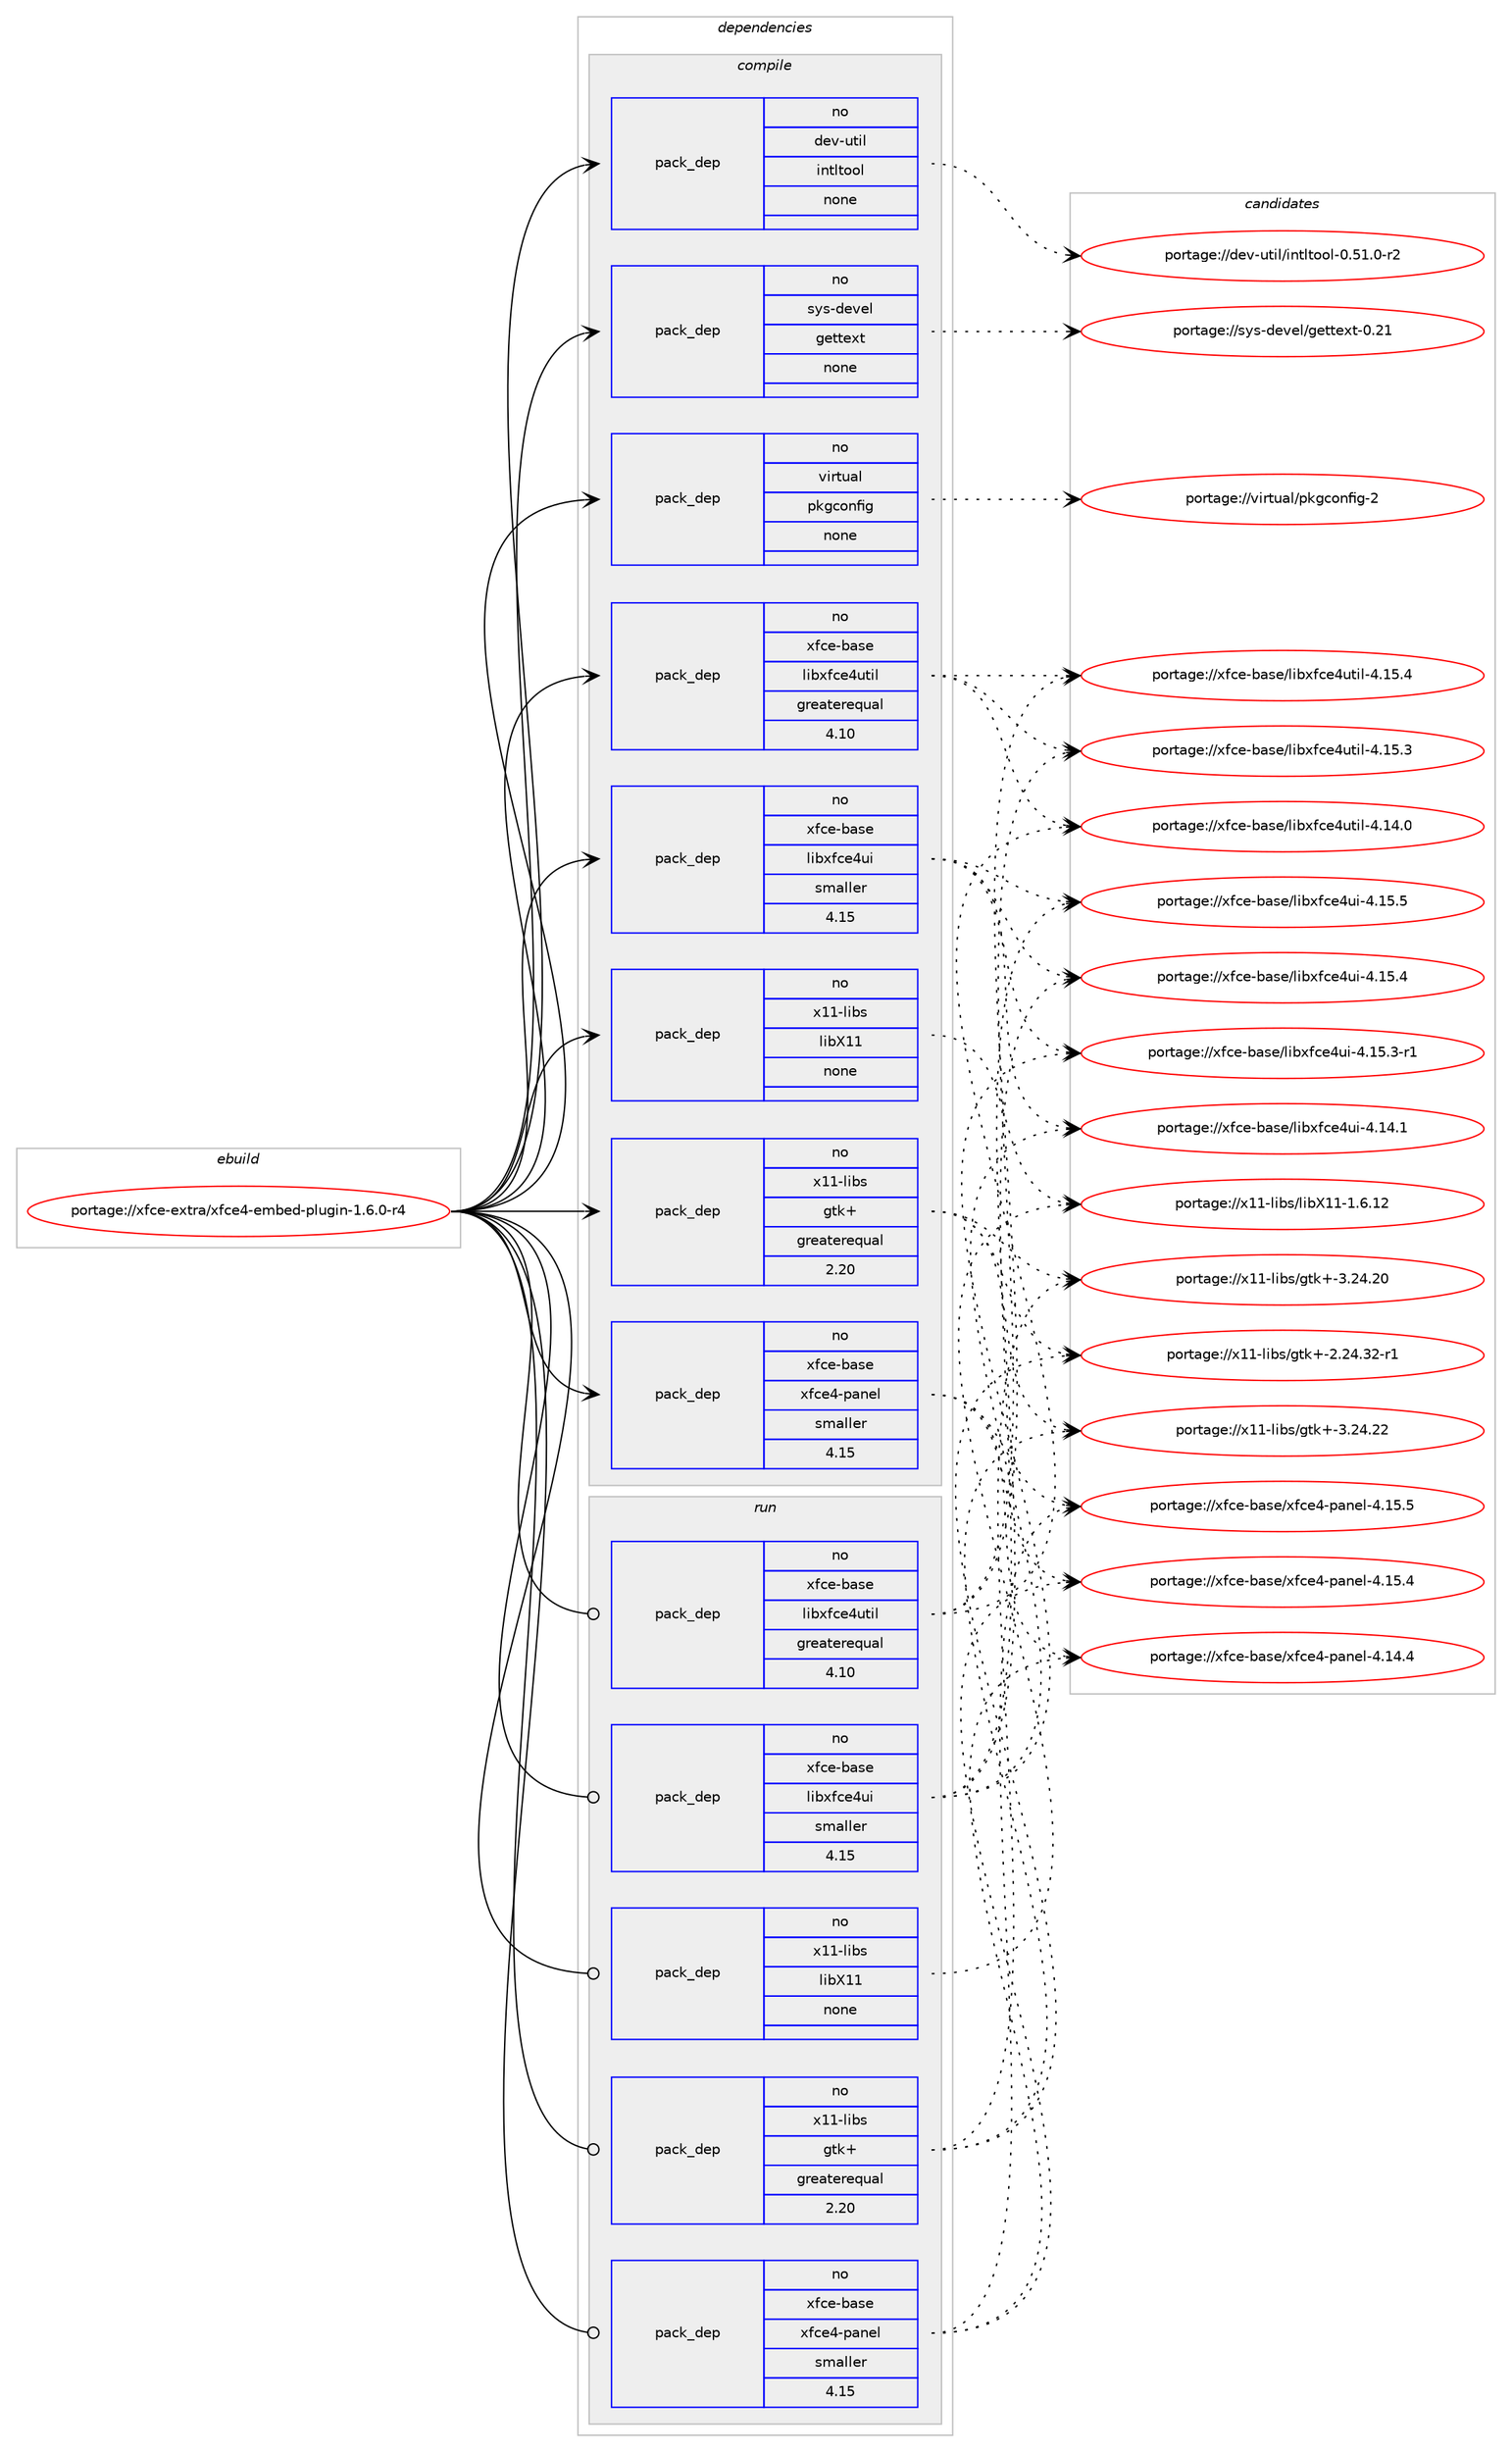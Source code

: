 digraph prolog {

# *************
# Graph options
# *************

newrank=true;
concentrate=true;
compound=true;
graph [rankdir=LR,fontname=Helvetica,fontsize=10,ranksep=1.5];#, ranksep=2.5, nodesep=0.2];
edge  [arrowhead=vee];
node  [fontname=Helvetica,fontsize=10];

# **********
# The ebuild
# **********

subgraph cluster_leftcol {
color=gray;
rank=same;
label=<<i>ebuild</i>>;
id [label="portage://xfce-extra/xfce4-embed-plugin-1.6.0-r4", color=red, width=4, href="../xfce-extra/xfce4-embed-plugin-1.6.0-r4.svg"];
}

# ****************
# The dependencies
# ****************

subgraph cluster_midcol {
color=gray;
label=<<i>dependencies</i>>;
subgraph cluster_compile {
fillcolor="#eeeeee";
style=filled;
label=<<i>compile</i>>;
subgraph pack108 {
dependency111 [label=<<TABLE BORDER="0" CELLBORDER="1" CELLSPACING="0" CELLPADDING="4" WIDTH="220"><TR><TD ROWSPAN="6" CELLPADDING="30">pack_dep</TD></TR><TR><TD WIDTH="110">no</TD></TR><TR><TD>dev-util</TD></TR><TR><TD>intltool</TD></TR><TR><TD>none</TD></TR><TR><TD></TD></TR></TABLE>>, shape=none, color=blue];
}
id:e -> dependency111:w [weight=20,style="solid",arrowhead="vee"];
subgraph pack109 {
dependency112 [label=<<TABLE BORDER="0" CELLBORDER="1" CELLSPACING="0" CELLPADDING="4" WIDTH="220"><TR><TD ROWSPAN="6" CELLPADDING="30">pack_dep</TD></TR><TR><TD WIDTH="110">no</TD></TR><TR><TD>sys-devel</TD></TR><TR><TD>gettext</TD></TR><TR><TD>none</TD></TR><TR><TD></TD></TR></TABLE>>, shape=none, color=blue];
}
id:e -> dependency112:w [weight=20,style="solid",arrowhead="vee"];
subgraph pack110 {
dependency113 [label=<<TABLE BORDER="0" CELLBORDER="1" CELLSPACING="0" CELLPADDING="4" WIDTH="220"><TR><TD ROWSPAN="6" CELLPADDING="30">pack_dep</TD></TR><TR><TD WIDTH="110">no</TD></TR><TR><TD>virtual</TD></TR><TR><TD>pkgconfig</TD></TR><TR><TD>none</TD></TR><TR><TD></TD></TR></TABLE>>, shape=none, color=blue];
}
id:e -> dependency113:w [weight=20,style="solid",arrowhead="vee"];
subgraph pack111 {
dependency114 [label=<<TABLE BORDER="0" CELLBORDER="1" CELLSPACING="0" CELLPADDING="4" WIDTH="220"><TR><TD ROWSPAN="6" CELLPADDING="30">pack_dep</TD></TR><TR><TD WIDTH="110">no</TD></TR><TR><TD>x11-libs</TD></TR><TR><TD>gtk+</TD></TR><TR><TD>greaterequal</TD></TR><TR><TD>2.20</TD></TR></TABLE>>, shape=none, color=blue];
}
id:e -> dependency114:w [weight=20,style="solid",arrowhead="vee"];
subgraph pack112 {
dependency115 [label=<<TABLE BORDER="0" CELLBORDER="1" CELLSPACING="0" CELLPADDING="4" WIDTH="220"><TR><TD ROWSPAN="6" CELLPADDING="30">pack_dep</TD></TR><TR><TD WIDTH="110">no</TD></TR><TR><TD>x11-libs</TD></TR><TR><TD>libX11</TD></TR><TR><TD>none</TD></TR><TR><TD></TD></TR></TABLE>>, shape=none, color=blue];
}
id:e -> dependency115:w [weight=20,style="solid",arrowhead="vee"];
subgraph pack113 {
dependency116 [label=<<TABLE BORDER="0" CELLBORDER="1" CELLSPACING="0" CELLPADDING="4" WIDTH="220"><TR><TD ROWSPAN="6" CELLPADDING="30">pack_dep</TD></TR><TR><TD WIDTH="110">no</TD></TR><TR><TD>xfce-base</TD></TR><TR><TD>libxfce4ui</TD></TR><TR><TD>smaller</TD></TR><TR><TD>4.15</TD></TR></TABLE>>, shape=none, color=blue];
}
id:e -> dependency116:w [weight=20,style="solid",arrowhead="vee"];
subgraph pack114 {
dependency117 [label=<<TABLE BORDER="0" CELLBORDER="1" CELLSPACING="0" CELLPADDING="4" WIDTH="220"><TR><TD ROWSPAN="6" CELLPADDING="30">pack_dep</TD></TR><TR><TD WIDTH="110">no</TD></TR><TR><TD>xfce-base</TD></TR><TR><TD>libxfce4util</TD></TR><TR><TD>greaterequal</TD></TR><TR><TD>4.10</TD></TR></TABLE>>, shape=none, color=blue];
}
id:e -> dependency117:w [weight=20,style="solid",arrowhead="vee"];
subgraph pack115 {
dependency118 [label=<<TABLE BORDER="0" CELLBORDER="1" CELLSPACING="0" CELLPADDING="4" WIDTH="220"><TR><TD ROWSPAN="6" CELLPADDING="30">pack_dep</TD></TR><TR><TD WIDTH="110">no</TD></TR><TR><TD>xfce-base</TD></TR><TR><TD>xfce4-panel</TD></TR><TR><TD>smaller</TD></TR><TR><TD>4.15</TD></TR></TABLE>>, shape=none, color=blue];
}
id:e -> dependency118:w [weight=20,style="solid",arrowhead="vee"];
}
subgraph cluster_compileandrun {
fillcolor="#eeeeee";
style=filled;
label=<<i>compile and run</i>>;
}
subgraph cluster_run {
fillcolor="#eeeeee";
style=filled;
label=<<i>run</i>>;
subgraph pack116 {
dependency119 [label=<<TABLE BORDER="0" CELLBORDER="1" CELLSPACING="0" CELLPADDING="4" WIDTH="220"><TR><TD ROWSPAN="6" CELLPADDING="30">pack_dep</TD></TR><TR><TD WIDTH="110">no</TD></TR><TR><TD>x11-libs</TD></TR><TR><TD>gtk+</TD></TR><TR><TD>greaterequal</TD></TR><TR><TD>2.20</TD></TR></TABLE>>, shape=none, color=blue];
}
id:e -> dependency119:w [weight=20,style="solid",arrowhead="odot"];
subgraph pack117 {
dependency120 [label=<<TABLE BORDER="0" CELLBORDER="1" CELLSPACING="0" CELLPADDING="4" WIDTH="220"><TR><TD ROWSPAN="6" CELLPADDING="30">pack_dep</TD></TR><TR><TD WIDTH="110">no</TD></TR><TR><TD>x11-libs</TD></TR><TR><TD>libX11</TD></TR><TR><TD>none</TD></TR><TR><TD></TD></TR></TABLE>>, shape=none, color=blue];
}
id:e -> dependency120:w [weight=20,style="solid",arrowhead="odot"];
subgraph pack118 {
dependency121 [label=<<TABLE BORDER="0" CELLBORDER="1" CELLSPACING="0" CELLPADDING="4" WIDTH="220"><TR><TD ROWSPAN="6" CELLPADDING="30">pack_dep</TD></TR><TR><TD WIDTH="110">no</TD></TR><TR><TD>xfce-base</TD></TR><TR><TD>libxfce4ui</TD></TR><TR><TD>smaller</TD></TR><TR><TD>4.15</TD></TR></TABLE>>, shape=none, color=blue];
}
id:e -> dependency121:w [weight=20,style="solid",arrowhead="odot"];
subgraph pack119 {
dependency122 [label=<<TABLE BORDER="0" CELLBORDER="1" CELLSPACING="0" CELLPADDING="4" WIDTH="220"><TR><TD ROWSPAN="6" CELLPADDING="30">pack_dep</TD></TR><TR><TD WIDTH="110">no</TD></TR><TR><TD>xfce-base</TD></TR><TR><TD>libxfce4util</TD></TR><TR><TD>greaterequal</TD></TR><TR><TD>4.10</TD></TR></TABLE>>, shape=none, color=blue];
}
id:e -> dependency122:w [weight=20,style="solid",arrowhead="odot"];
subgraph pack120 {
dependency123 [label=<<TABLE BORDER="0" CELLBORDER="1" CELLSPACING="0" CELLPADDING="4" WIDTH="220"><TR><TD ROWSPAN="6" CELLPADDING="30">pack_dep</TD></TR><TR><TD WIDTH="110">no</TD></TR><TR><TD>xfce-base</TD></TR><TR><TD>xfce4-panel</TD></TR><TR><TD>smaller</TD></TR><TR><TD>4.15</TD></TR></TABLE>>, shape=none, color=blue];
}
id:e -> dependency123:w [weight=20,style="solid",arrowhead="odot"];
}
}

# **************
# The candidates
# **************

subgraph cluster_choices {
rank=same;
color=gray;
label=<<i>candidates</i>>;

subgraph choice108 {
color=black;
nodesep=1;
choice1001011184511711610510847105110116108116111111108454846534946484511450 [label="portage://dev-util/intltool-0.51.0-r2", color=red, width=4,href="../dev-util/intltool-0.51.0-r2.svg"];
dependency111:e -> choice1001011184511711610510847105110116108116111111108454846534946484511450:w [style=dotted,weight="100"];
}
subgraph choice109 {
color=black;
nodesep=1;
choice11512111545100101118101108471031011161161011201164548465049 [label="portage://sys-devel/gettext-0.21", color=red, width=4,href="../sys-devel/gettext-0.21.svg"];
dependency112:e -> choice11512111545100101118101108471031011161161011201164548465049:w [style=dotted,weight="100"];
}
subgraph choice110 {
color=black;
nodesep=1;
choice1181051141161179710847112107103991111101021051034550 [label="portage://virtual/pkgconfig-2", color=red, width=4,href="../virtual/pkgconfig-2.svg"];
dependency113:e -> choice1181051141161179710847112107103991111101021051034550:w [style=dotted,weight="100"];
}
subgraph choice111 {
color=black;
nodesep=1;
choice1204949451081059811547103116107434551465052465050 [label="portage://x11-libs/gtk+-3.24.22", color=red, width=4,href="../x11-libs/gtk+-3.24.22.svg"];
choice1204949451081059811547103116107434551465052465048 [label="portage://x11-libs/gtk+-3.24.20", color=red, width=4,href="../x11-libs/gtk+-3.24.20.svg"];
choice12049494510810598115471031161074345504650524651504511449 [label="portage://x11-libs/gtk+-2.24.32-r1", color=red, width=4,href="../x11-libs/gtk+-2.24.32-r1.svg"];
dependency114:e -> choice1204949451081059811547103116107434551465052465050:w [style=dotted,weight="100"];
dependency114:e -> choice1204949451081059811547103116107434551465052465048:w [style=dotted,weight="100"];
dependency114:e -> choice12049494510810598115471031161074345504650524651504511449:w [style=dotted,weight="100"];
}
subgraph choice112 {
color=black;
nodesep=1;
choice12049494510810598115471081059888494945494654464950 [label="portage://x11-libs/libX11-1.6.12", color=red, width=4,href="../x11-libs/libX11-1.6.12.svg"];
dependency115:e -> choice12049494510810598115471081059888494945494654464950:w [style=dotted,weight="100"];
}
subgraph choice113 {
color=black;
nodesep=1;
choice120102991014598971151014710810598120102991015211710545524649534653 [label="portage://xfce-base/libxfce4ui-4.15.5", color=red, width=4,href="../xfce-base/libxfce4ui-4.15.5.svg"];
choice120102991014598971151014710810598120102991015211710545524649534652 [label="portage://xfce-base/libxfce4ui-4.15.4", color=red, width=4,href="../xfce-base/libxfce4ui-4.15.4.svg"];
choice1201029910145989711510147108105981201029910152117105455246495346514511449 [label="portage://xfce-base/libxfce4ui-4.15.3-r1", color=red, width=4,href="../xfce-base/libxfce4ui-4.15.3-r1.svg"];
choice120102991014598971151014710810598120102991015211710545524649524649 [label="portage://xfce-base/libxfce4ui-4.14.1", color=red, width=4,href="../xfce-base/libxfce4ui-4.14.1.svg"];
dependency116:e -> choice120102991014598971151014710810598120102991015211710545524649534653:w [style=dotted,weight="100"];
dependency116:e -> choice120102991014598971151014710810598120102991015211710545524649534652:w [style=dotted,weight="100"];
dependency116:e -> choice1201029910145989711510147108105981201029910152117105455246495346514511449:w [style=dotted,weight="100"];
dependency116:e -> choice120102991014598971151014710810598120102991015211710545524649524649:w [style=dotted,weight="100"];
}
subgraph choice114 {
color=black;
nodesep=1;
choice120102991014598971151014710810598120102991015211711610510845524649534652 [label="portage://xfce-base/libxfce4util-4.15.4", color=red, width=4,href="../xfce-base/libxfce4util-4.15.4.svg"];
choice120102991014598971151014710810598120102991015211711610510845524649534651 [label="portage://xfce-base/libxfce4util-4.15.3", color=red, width=4,href="../xfce-base/libxfce4util-4.15.3.svg"];
choice120102991014598971151014710810598120102991015211711610510845524649524648 [label="portage://xfce-base/libxfce4util-4.14.0", color=red, width=4,href="../xfce-base/libxfce4util-4.14.0.svg"];
dependency117:e -> choice120102991014598971151014710810598120102991015211711610510845524649534652:w [style=dotted,weight="100"];
dependency117:e -> choice120102991014598971151014710810598120102991015211711610510845524649534651:w [style=dotted,weight="100"];
dependency117:e -> choice120102991014598971151014710810598120102991015211711610510845524649524648:w [style=dotted,weight="100"];
}
subgraph choice115 {
color=black;
nodesep=1;
choice12010299101459897115101471201029910152451129711010110845524649534653 [label="portage://xfce-base/xfce4-panel-4.15.5", color=red, width=4,href="../xfce-base/xfce4-panel-4.15.5.svg"];
choice12010299101459897115101471201029910152451129711010110845524649534652 [label="portage://xfce-base/xfce4-panel-4.15.4", color=red, width=4,href="../xfce-base/xfce4-panel-4.15.4.svg"];
choice12010299101459897115101471201029910152451129711010110845524649524652 [label="portage://xfce-base/xfce4-panel-4.14.4", color=red, width=4,href="../xfce-base/xfce4-panel-4.14.4.svg"];
dependency118:e -> choice12010299101459897115101471201029910152451129711010110845524649534653:w [style=dotted,weight="100"];
dependency118:e -> choice12010299101459897115101471201029910152451129711010110845524649534652:w [style=dotted,weight="100"];
dependency118:e -> choice12010299101459897115101471201029910152451129711010110845524649524652:w [style=dotted,weight="100"];
}
subgraph choice116 {
color=black;
nodesep=1;
choice1204949451081059811547103116107434551465052465050 [label="portage://x11-libs/gtk+-3.24.22", color=red, width=4,href="../x11-libs/gtk+-3.24.22.svg"];
choice1204949451081059811547103116107434551465052465048 [label="portage://x11-libs/gtk+-3.24.20", color=red, width=4,href="../x11-libs/gtk+-3.24.20.svg"];
choice12049494510810598115471031161074345504650524651504511449 [label="portage://x11-libs/gtk+-2.24.32-r1", color=red, width=4,href="../x11-libs/gtk+-2.24.32-r1.svg"];
dependency119:e -> choice1204949451081059811547103116107434551465052465050:w [style=dotted,weight="100"];
dependency119:e -> choice1204949451081059811547103116107434551465052465048:w [style=dotted,weight="100"];
dependency119:e -> choice12049494510810598115471031161074345504650524651504511449:w [style=dotted,weight="100"];
}
subgraph choice117 {
color=black;
nodesep=1;
choice12049494510810598115471081059888494945494654464950 [label="portage://x11-libs/libX11-1.6.12", color=red, width=4,href="../x11-libs/libX11-1.6.12.svg"];
dependency120:e -> choice12049494510810598115471081059888494945494654464950:w [style=dotted,weight="100"];
}
subgraph choice118 {
color=black;
nodesep=1;
choice120102991014598971151014710810598120102991015211710545524649534653 [label="portage://xfce-base/libxfce4ui-4.15.5", color=red, width=4,href="../xfce-base/libxfce4ui-4.15.5.svg"];
choice120102991014598971151014710810598120102991015211710545524649534652 [label="portage://xfce-base/libxfce4ui-4.15.4", color=red, width=4,href="../xfce-base/libxfce4ui-4.15.4.svg"];
choice1201029910145989711510147108105981201029910152117105455246495346514511449 [label="portage://xfce-base/libxfce4ui-4.15.3-r1", color=red, width=4,href="../xfce-base/libxfce4ui-4.15.3-r1.svg"];
choice120102991014598971151014710810598120102991015211710545524649524649 [label="portage://xfce-base/libxfce4ui-4.14.1", color=red, width=4,href="../xfce-base/libxfce4ui-4.14.1.svg"];
dependency121:e -> choice120102991014598971151014710810598120102991015211710545524649534653:w [style=dotted,weight="100"];
dependency121:e -> choice120102991014598971151014710810598120102991015211710545524649534652:w [style=dotted,weight="100"];
dependency121:e -> choice1201029910145989711510147108105981201029910152117105455246495346514511449:w [style=dotted,weight="100"];
dependency121:e -> choice120102991014598971151014710810598120102991015211710545524649524649:w [style=dotted,weight="100"];
}
subgraph choice119 {
color=black;
nodesep=1;
choice120102991014598971151014710810598120102991015211711610510845524649534652 [label="portage://xfce-base/libxfce4util-4.15.4", color=red, width=4,href="../xfce-base/libxfce4util-4.15.4.svg"];
choice120102991014598971151014710810598120102991015211711610510845524649534651 [label="portage://xfce-base/libxfce4util-4.15.3", color=red, width=4,href="../xfce-base/libxfce4util-4.15.3.svg"];
choice120102991014598971151014710810598120102991015211711610510845524649524648 [label="portage://xfce-base/libxfce4util-4.14.0", color=red, width=4,href="../xfce-base/libxfce4util-4.14.0.svg"];
dependency122:e -> choice120102991014598971151014710810598120102991015211711610510845524649534652:w [style=dotted,weight="100"];
dependency122:e -> choice120102991014598971151014710810598120102991015211711610510845524649534651:w [style=dotted,weight="100"];
dependency122:e -> choice120102991014598971151014710810598120102991015211711610510845524649524648:w [style=dotted,weight="100"];
}
subgraph choice120 {
color=black;
nodesep=1;
choice12010299101459897115101471201029910152451129711010110845524649534653 [label="portage://xfce-base/xfce4-panel-4.15.5", color=red, width=4,href="../xfce-base/xfce4-panel-4.15.5.svg"];
choice12010299101459897115101471201029910152451129711010110845524649534652 [label="portage://xfce-base/xfce4-panel-4.15.4", color=red, width=4,href="../xfce-base/xfce4-panel-4.15.4.svg"];
choice12010299101459897115101471201029910152451129711010110845524649524652 [label="portage://xfce-base/xfce4-panel-4.14.4", color=red, width=4,href="../xfce-base/xfce4-panel-4.14.4.svg"];
dependency123:e -> choice12010299101459897115101471201029910152451129711010110845524649534653:w [style=dotted,weight="100"];
dependency123:e -> choice12010299101459897115101471201029910152451129711010110845524649534652:w [style=dotted,weight="100"];
dependency123:e -> choice12010299101459897115101471201029910152451129711010110845524649524652:w [style=dotted,weight="100"];
}
}

}
